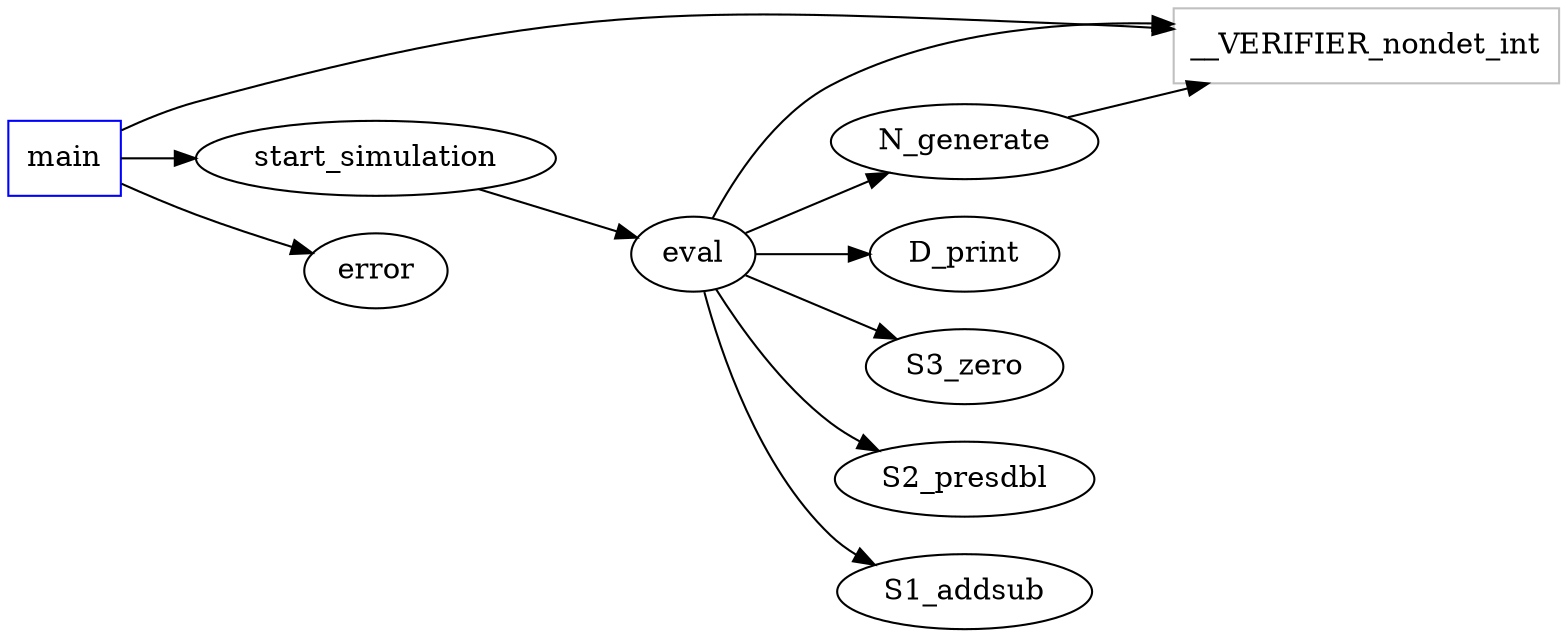 digraph functioncalls {
rankdir=LR;

main [shape="box", color=blue];
__VERIFIER_nondet_int [label="__VERIFIER_nondet_int", shape="box", color=grey];
N_generate -> __VERIFIER_nondet_int;
eval -> __VERIFIER_nondet_int;
D_print [label="D_print", ];
eval -> D_print;
S3_zero [label="S3_zero", ];
eval -> S3_zero;
S2_presdbl [label="S2_presdbl", ];
eval -> S2_presdbl;
S1_addsub [label="S1_addsub", ];
eval -> S1_addsub;
N_generate [label="N_generate", ];
eval -> N_generate;
main -> __VERIFIER_nondet_int;
start_simulation [label="start_simulation", ];
main -> start_simulation;
error [label="error", ];
main -> error;
eval [label="eval", ];
start_simulation -> eval;
}
